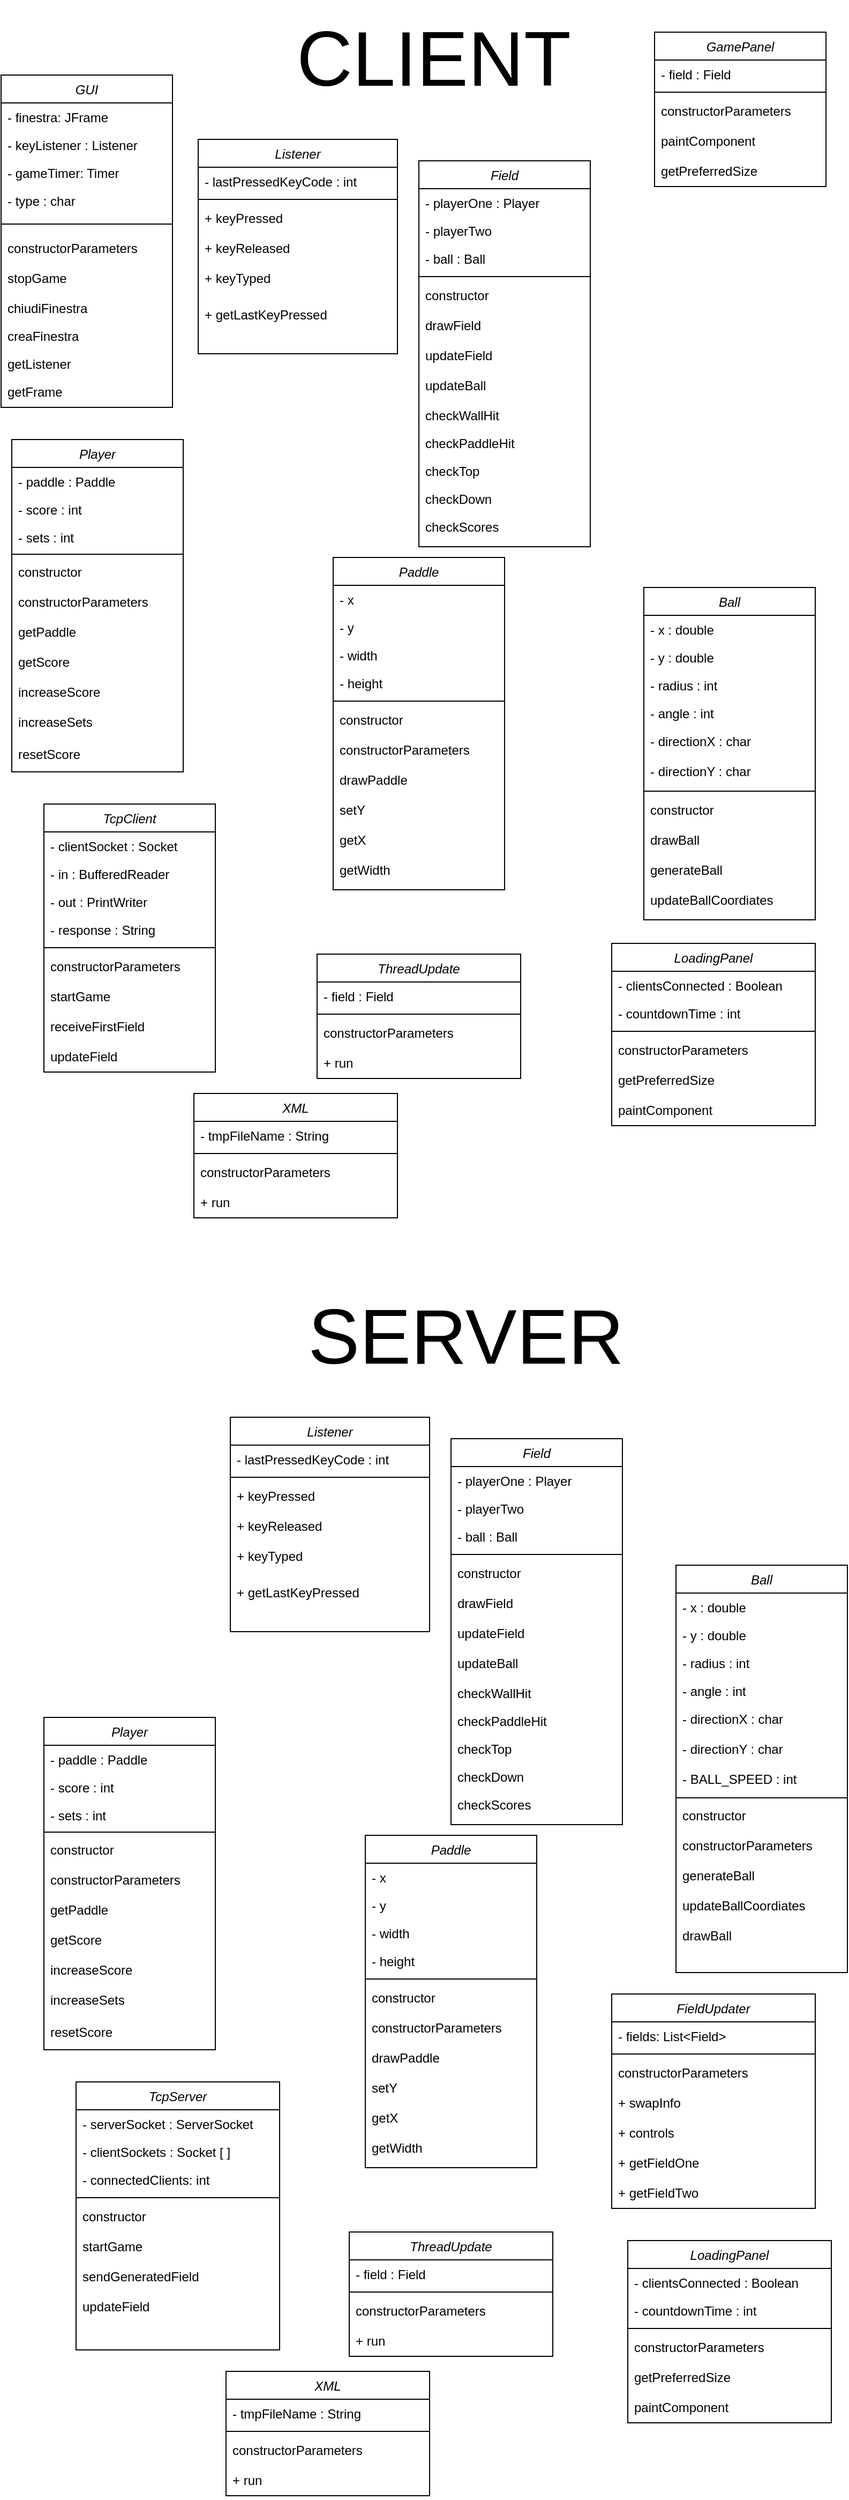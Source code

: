 <mxfile version="22.0.3" type="device">
  <diagram id="C5RBs43oDa-KdzZeNtuy" name="Page-1">
    <mxGraphModel dx="1075" dy="518" grid="1" gridSize="10" guides="1" tooltips="1" connect="1" arrows="1" fold="1" page="1" pageScale="1" pageWidth="827" pageHeight="1169" math="0" shadow="0">
      <root>
        <mxCell id="WIyWlLk6GJQsqaUBKTNV-0" />
        <mxCell id="WIyWlLk6GJQsqaUBKTNV-1" parent="WIyWlLk6GJQsqaUBKTNV-0" />
        <mxCell id="zkfFHV4jXpPFQw0GAbJ--0" value="Ball" style="swimlane;fontStyle=2;align=center;verticalAlign=top;childLayout=stackLayout;horizontal=1;startSize=26;horizontalStack=0;resizeParent=1;resizeLast=0;collapsible=1;marginBottom=0;rounded=0;shadow=0;strokeWidth=1;" parent="WIyWlLk6GJQsqaUBKTNV-1" vertex="1">
          <mxGeometry x="610" y="558" width="160" height="310" as="geometry">
            <mxRectangle x="230" y="140" width="160" height="26" as="alternateBounds" />
          </mxGeometry>
        </mxCell>
        <mxCell id="zkfFHV4jXpPFQw0GAbJ--1" value="- x : double" style="text;align=left;verticalAlign=top;spacingLeft=4;spacingRight=4;overflow=hidden;rotatable=0;points=[[0,0.5],[1,0.5]];portConstraint=eastwest;" parent="zkfFHV4jXpPFQw0GAbJ--0" vertex="1">
          <mxGeometry y="26" width="160" height="26" as="geometry" />
        </mxCell>
        <mxCell id="zkfFHV4jXpPFQw0GAbJ--2" value="- y : double" style="text;align=left;verticalAlign=top;spacingLeft=4;spacingRight=4;overflow=hidden;rotatable=0;points=[[0,0.5],[1,0.5]];portConstraint=eastwest;rounded=0;shadow=0;html=0;" parent="zkfFHV4jXpPFQw0GAbJ--0" vertex="1">
          <mxGeometry y="52" width="160" height="26" as="geometry" />
        </mxCell>
        <mxCell id="zkfFHV4jXpPFQw0GAbJ--3" value="- radius : int" style="text;align=left;verticalAlign=top;spacingLeft=4;spacingRight=4;overflow=hidden;rotatable=0;points=[[0,0.5],[1,0.5]];portConstraint=eastwest;rounded=0;shadow=0;html=0;" parent="zkfFHV4jXpPFQw0GAbJ--0" vertex="1">
          <mxGeometry y="78" width="160" height="26" as="geometry" />
        </mxCell>
        <mxCell id="zkfFHV4jXpPFQw0GAbJ--5" value="- angle : int" style="text;align=left;verticalAlign=top;spacingLeft=4;spacingRight=4;overflow=hidden;rotatable=0;points=[[0,0.5],[1,0.5]];portConstraint=eastwest;" parent="zkfFHV4jXpPFQw0GAbJ--0" vertex="1">
          <mxGeometry y="104" width="160" height="26" as="geometry" />
        </mxCell>
        <mxCell id="ji8EGOoC9EdibpMoInvr-1" value="- directionX : char" style="text;align=left;verticalAlign=top;spacingLeft=4;spacingRight=4;overflow=hidden;rotatable=0;points=[[0,0.5],[1,0.5]];portConstraint=eastwest;" parent="zkfFHV4jXpPFQw0GAbJ--0" vertex="1">
          <mxGeometry y="130" width="160" height="28" as="geometry" />
        </mxCell>
        <mxCell id="ji8EGOoC9EdibpMoInvr-2" value="- directionY : char" style="text;align=left;verticalAlign=top;spacingLeft=4;spacingRight=4;overflow=hidden;rotatable=0;points=[[0,0.5],[1,0.5]];portConstraint=eastwest;" parent="zkfFHV4jXpPFQw0GAbJ--0" vertex="1">
          <mxGeometry y="158" width="160" height="28" as="geometry" />
        </mxCell>
        <mxCell id="ji8EGOoC9EdibpMoInvr-15" value="" style="line;html=1;strokeWidth=1;align=left;verticalAlign=middle;spacingTop=-1;spacingLeft=3;spacingRight=3;rotatable=0;labelPosition=right;points=[];portConstraint=eastwest;" parent="zkfFHV4jXpPFQw0GAbJ--0" vertex="1">
          <mxGeometry y="186" width="160" height="8" as="geometry" />
        </mxCell>
        <mxCell id="ji8EGOoC9EdibpMoInvr-3" value="constructor" style="text;align=left;verticalAlign=top;spacingLeft=4;spacingRight=4;overflow=hidden;rotatable=0;points=[[0,0.5],[1,0.5]];portConstraint=eastwest;" parent="zkfFHV4jXpPFQw0GAbJ--0" vertex="1">
          <mxGeometry y="194" width="160" height="28" as="geometry" />
        </mxCell>
        <mxCell id="ji8EGOoC9EdibpMoInvr-4" value="drawBall" style="text;align=left;verticalAlign=top;spacingLeft=4;spacingRight=4;overflow=hidden;rotatable=0;points=[[0,0.5],[1,0.5]];portConstraint=eastwest;" parent="zkfFHV4jXpPFQw0GAbJ--0" vertex="1">
          <mxGeometry y="222" width="160" height="28" as="geometry" />
        </mxCell>
        <mxCell id="0cvISrzOzcKb3uD03qhu-0" value="generateBall" style="text;align=left;verticalAlign=top;spacingLeft=4;spacingRight=4;overflow=hidden;rotatable=0;points=[[0,0.5],[1,0.5]];portConstraint=eastwest;" parent="zkfFHV4jXpPFQw0GAbJ--0" vertex="1">
          <mxGeometry y="250" width="160" height="28" as="geometry" />
        </mxCell>
        <mxCell id="0cvISrzOzcKb3uD03qhu-1" value="updateBallCoordiates" style="text;align=left;verticalAlign=top;spacingLeft=4;spacingRight=4;overflow=hidden;rotatable=0;points=[[0,0.5],[1,0.5]];portConstraint=eastwest;" parent="zkfFHV4jXpPFQw0GAbJ--0" vertex="1">
          <mxGeometry y="278" width="160" height="28" as="geometry" />
        </mxCell>
        <mxCell id="ji8EGOoC9EdibpMoInvr-5" value="Field" style="swimlane;fontStyle=2;align=center;verticalAlign=top;childLayout=stackLayout;horizontal=1;startSize=26;horizontalStack=0;resizeParent=1;resizeLast=0;collapsible=1;marginBottom=0;rounded=0;shadow=0;strokeWidth=1;" parent="WIyWlLk6GJQsqaUBKTNV-1" vertex="1">
          <mxGeometry x="400" y="160" width="160" height="360" as="geometry">
            <mxRectangle x="230" y="140" width="160" height="26" as="alternateBounds" />
          </mxGeometry>
        </mxCell>
        <mxCell id="ji8EGOoC9EdibpMoInvr-6" value="- playerOne : Player" style="text;align=left;verticalAlign=top;spacingLeft=4;spacingRight=4;overflow=hidden;rotatable=0;points=[[0,0.5],[1,0.5]];portConstraint=eastwest;" parent="ji8EGOoC9EdibpMoInvr-5" vertex="1">
          <mxGeometry y="26" width="160" height="26" as="geometry" />
        </mxCell>
        <mxCell id="ji8EGOoC9EdibpMoInvr-7" value="- playerTwo" style="text;align=left;verticalAlign=top;spacingLeft=4;spacingRight=4;overflow=hidden;rotatable=0;points=[[0,0.5],[1,0.5]];portConstraint=eastwest;rounded=0;shadow=0;html=0;" parent="ji8EGOoC9EdibpMoInvr-5" vertex="1">
          <mxGeometry y="52" width="160" height="26" as="geometry" />
        </mxCell>
        <mxCell id="ji8EGOoC9EdibpMoInvr-8" value="- ball : Ball" style="text;align=left;verticalAlign=top;spacingLeft=4;spacingRight=4;overflow=hidden;rotatable=0;points=[[0,0.5],[1,0.5]];portConstraint=eastwest;rounded=0;shadow=0;html=0;" parent="ji8EGOoC9EdibpMoInvr-5" vertex="1">
          <mxGeometry y="78" width="160" height="26" as="geometry" />
        </mxCell>
        <mxCell id="ji8EGOoC9EdibpMoInvr-9" value="" style="line;html=1;strokeWidth=1;align=left;verticalAlign=middle;spacingTop=-1;spacingLeft=3;spacingRight=3;rotatable=0;labelPosition=right;points=[];portConstraint=eastwest;" parent="ji8EGOoC9EdibpMoInvr-5" vertex="1">
          <mxGeometry y="104" width="160" height="8" as="geometry" />
        </mxCell>
        <mxCell id="ji8EGOoC9EdibpMoInvr-10" value="constructor" style="text;align=left;verticalAlign=top;spacingLeft=4;spacingRight=4;overflow=hidden;rotatable=0;points=[[0,0.5],[1,0.5]];portConstraint=eastwest;" parent="ji8EGOoC9EdibpMoInvr-5" vertex="1">
          <mxGeometry y="112" width="160" height="28" as="geometry" />
        </mxCell>
        <mxCell id="ji8EGOoC9EdibpMoInvr-11" value="drawField" style="text;align=left;verticalAlign=top;spacingLeft=4;spacingRight=4;overflow=hidden;rotatable=0;points=[[0,0.5],[1,0.5]];portConstraint=eastwest;" parent="ji8EGOoC9EdibpMoInvr-5" vertex="1">
          <mxGeometry y="140" width="160" height="28" as="geometry" />
        </mxCell>
        <mxCell id="ji8EGOoC9EdibpMoInvr-12" value="updateField" style="text;align=left;verticalAlign=top;spacingLeft=4;spacingRight=4;overflow=hidden;rotatable=0;points=[[0,0.5],[1,0.5]];portConstraint=eastwest;" parent="ji8EGOoC9EdibpMoInvr-5" vertex="1">
          <mxGeometry y="168" width="160" height="28" as="geometry" />
        </mxCell>
        <mxCell id="ji8EGOoC9EdibpMoInvr-13" value="updateBall" style="text;align=left;verticalAlign=top;spacingLeft=4;spacingRight=4;overflow=hidden;rotatable=0;points=[[0,0.5],[1,0.5]];portConstraint=eastwest;" parent="ji8EGOoC9EdibpMoInvr-5" vertex="1">
          <mxGeometry y="196" width="160" height="28" as="geometry" />
        </mxCell>
        <mxCell id="ji8EGOoC9EdibpMoInvr-14" value="checkWallHit" style="text;align=left;verticalAlign=top;spacingLeft=4;spacingRight=4;overflow=hidden;rotatable=0;points=[[0,0.5],[1,0.5]];portConstraint=eastwest;" parent="ji8EGOoC9EdibpMoInvr-5" vertex="1">
          <mxGeometry y="224" width="160" height="26" as="geometry" />
        </mxCell>
        <mxCell id="n-LFxdYQ2BIZRGmbfsYB-1" value="checkPaddleHit" style="text;align=left;verticalAlign=top;spacingLeft=4;spacingRight=4;overflow=hidden;rotatable=0;points=[[0,0.5],[1,0.5]];portConstraint=eastwest;" vertex="1" parent="ji8EGOoC9EdibpMoInvr-5">
          <mxGeometry y="250" width="160" height="26" as="geometry" />
        </mxCell>
        <mxCell id="n-LFxdYQ2BIZRGmbfsYB-3" value="checkTop" style="text;align=left;verticalAlign=top;spacingLeft=4;spacingRight=4;overflow=hidden;rotatable=0;points=[[0,0.5],[1,0.5]];portConstraint=eastwest;" vertex="1" parent="ji8EGOoC9EdibpMoInvr-5">
          <mxGeometry y="276" width="160" height="26" as="geometry" />
        </mxCell>
        <mxCell id="n-LFxdYQ2BIZRGmbfsYB-2" value="checkDown" style="text;align=left;verticalAlign=top;spacingLeft=4;spacingRight=4;overflow=hidden;rotatable=0;points=[[0,0.5],[1,0.5]];portConstraint=eastwest;" vertex="1" parent="ji8EGOoC9EdibpMoInvr-5">
          <mxGeometry y="302" width="160" height="26" as="geometry" />
        </mxCell>
        <mxCell id="n-LFxdYQ2BIZRGmbfsYB-4" value="checkScores" style="text;align=left;verticalAlign=top;spacingLeft=4;spacingRight=4;overflow=hidden;rotatable=0;points=[[0,0.5],[1,0.5]];portConstraint=eastwest;" vertex="1" parent="ji8EGOoC9EdibpMoInvr-5">
          <mxGeometry y="328" width="160" height="26" as="geometry" />
        </mxCell>
        <mxCell id="0cvISrzOzcKb3uD03qhu-14" value="Paddle" style="swimlane;fontStyle=2;align=center;verticalAlign=top;childLayout=stackLayout;horizontal=1;startSize=26;horizontalStack=0;resizeParent=1;resizeLast=0;collapsible=1;marginBottom=0;rounded=0;shadow=0;strokeWidth=1;" parent="WIyWlLk6GJQsqaUBKTNV-1" vertex="1">
          <mxGeometry x="320" y="530" width="160" height="310" as="geometry">
            <mxRectangle x="230" y="140" width="160" height="26" as="alternateBounds" />
          </mxGeometry>
        </mxCell>
        <mxCell id="0cvISrzOzcKb3uD03qhu-15" value="- x" style="text;align=left;verticalAlign=top;spacingLeft=4;spacingRight=4;overflow=hidden;rotatable=0;points=[[0,0.5],[1,0.5]];portConstraint=eastwest;" parent="0cvISrzOzcKb3uD03qhu-14" vertex="1">
          <mxGeometry y="26" width="160" height="26" as="geometry" />
        </mxCell>
        <mxCell id="0cvISrzOzcKb3uD03qhu-16" value="- y" style="text;align=left;verticalAlign=top;spacingLeft=4;spacingRight=4;overflow=hidden;rotatable=0;points=[[0,0.5],[1,0.5]];portConstraint=eastwest;rounded=0;shadow=0;html=0;" parent="0cvISrzOzcKb3uD03qhu-14" vertex="1">
          <mxGeometry y="52" width="160" height="26" as="geometry" />
        </mxCell>
        <mxCell id="0cvISrzOzcKb3uD03qhu-17" value="- width" style="text;align=left;verticalAlign=top;spacingLeft=4;spacingRight=4;overflow=hidden;rotatable=0;points=[[0,0.5],[1,0.5]];portConstraint=eastwest;rounded=0;shadow=0;html=0;" parent="0cvISrzOzcKb3uD03qhu-14" vertex="1">
          <mxGeometry y="78" width="160" height="26" as="geometry" />
        </mxCell>
        <mxCell id="0cvISrzOzcKb3uD03qhu-18" value="- height" style="text;align=left;verticalAlign=top;spacingLeft=4;spacingRight=4;overflow=hidden;rotatable=0;points=[[0,0.5],[1,0.5]];portConstraint=eastwest;" parent="0cvISrzOzcKb3uD03qhu-14" vertex="1">
          <mxGeometry y="104" width="160" height="26" as="geometry" />
        </mxCell>
        <mxCell id="0cvISrzOzcKb3uD03qhu-21" value="" style="line;html=1;strokeWidth=1;align=left;verticalAlign=middle;spacingTop=-1;spacingLeft=3;spacingRight=3;rotatable=0;labelPosition=right;points=[];portConstraint=eastwest;" parent="0cvISrzOzcKb3uD03qhu-14" vertex="1">
          <mxGeometry y="130" width="160" height="8" as="geometry" />
        </mxCell>
        <mxCell id="0cvISrzOzcKb3uD03qhu-22" value="constructor" style="text;align=left;verticalAlign=top;spacingLeft=4;spacingRight=4;overflow=hidden;rotatable=0;points=[[0,0.5],[1,0.5]];portConstraint=eastwest;" parent="0cvISrzOzcKb3uD03qhu-14" vertex="1">
          <mxGeometry y="138" width="160" height="28" as="geometry" />
        </mxCell>
        <mxCell id="0cvISrzOzcKb3uD03qhu-23" value="constructorParameters" style="text;align=left;verticalAlign=top;spacingLeft=4;spacingRight=4;overflow=hidden;rotatable=0;points=[[0,0.5],[1,0.5]];portConstraint=eastwest;" parent="0cvISrzOzcKb3uD03qhu-14" vertex="1">
          <mxGeometry y="166" width="160" height="28" as="geometry" />
        </mxCell>
        <mxCell id="0cvISrzOzcKb3uD03qhu-24" value="drawPaddle" style="text;align=left;verticalAlign=top;spacingLeft=4;spacingRight=4;overflow=hidden;rotatable=0;points=[[0,0.5],[1,0.5]];portConstraint=eastwest;" parent="0cvISrzOzcKb3uD03qhu-14" vertex="1">
          <mxGeometry y="194" width="160" height="28" as="geometry" />
        </mxCell>
        <mxCell id="0cvISrzOzcKb3uD03qhu-25" value="setY" style="text;align=left;verticalAlign=top;spacingLeft=4;spacingRight=4;overflow=hidden;rotatable=0;points=[[0,0.5],[1,0.5]];portConstraint=eastwest;" parent="0cvISrzOzcKb3uD03qhu-14" vertex="1">
          <mxGeometry y="222" width="160" height="28" as="geometry" />
        </mxCell>
        <mxCell id="0cvISrzOzcKb3uD03qhu-26" value="getX" style="text;align=left;verticalAlign=top;spacingLeft=4;spacingRight=4;overflow=hidden;rotatable=0;points=[[0,0.5],[1,0.5]];portConstraint=eastwest;" parent="0cvISrzOzcKb3uD03qhu-14" vertex="1">
          <mxGeometry y="250" width="160" height="28" as="geometry" />
        </mxCell>
        <mxCell id="0cvISrzOzcKb3uD03qhu-27" value="getWidth" style="text;align=left;verticalAlign=top;spacingLeft=4;spacingRight=4;overflow=hidden;rotatable=0;points=[[0,0.5],[1,0.5]];portConstraint=eastwest;" parent="0cvISrzOzcKb3uD03qhu-14" vertex="1">
          <mxGeometry y="278" width="160" height="28" as="geometry" />
        </mxCell>
        <mxCell id="0cvISrzOzcKb3uD03qhu-28" value="Player" style="swimlane;fontStyle=2;align=center;verticalAlign=top;childLayout=stackLayout;horizontal=1;startSize=26;horizontalStack=0;resizeParent=1;resizeLast=0;collapsible=1;marginBottom=0;rounded=0;shadow=0;strokeWidth=1;" parent="WIyWlLk6GJQsqaUBKTNV-1" vertex="1">
          <mxGeometry x="20" y="420" width="160" height="310" as="geometry">
            <mxRectangle x="230" y="140" width="160" height="26" as="alternateBounds" />
          </mxGeometry>
        </mxCell>
        <mxCell id="0cvISrzOzcKb3uD03qhu-29" value="- paddle : Paddle" style="text;align=left;verticalAlign=top;spacingLeft=4;spacingRight=4;overflow=hidden;rotatable=0;points=[[0,0.5],[1,0.5]];portConstraint=eastwest;" parent="0cvISrzOzcKb3uD03qhu-28" vertex="1">
          <mxGeometry y="26" width="160" height="26" as="geometry" />
        </mxCell>
        <mxCell id="0cvISrzOzcKb3uD03qhu-30" value="- score : int" style="text;align=left;verticalAlign=top;spacingLeft=4;spacingRight=4;overflow=hidden;rotatable=0;points=[[0,0.5],[1,0.5]];portConstraint=eastwest;rounded=0;shadow=0;html=0;" parent="0cvISrzOzcKb3uD03qhu-28" vertex="1">
          <mxGeometry y="52" width="160" height="26" as="geometry" />
        </mxCell>
        <mxCell id="n-LFxdYQ2BIZRGmbfsYB-51" value="- sets : int" style="text;align=left;verticalAlign=top;spacingLeft=4;spacingRight=4;overflow=hidden;rotatable=0;points=[[0,0.5],[1,0.5]];portConstraint=eastwest;rounded=0;shadow=0;html=0;" vertex="1" parent="0cvISrzOzcKb3uD03qhu-28">
          <mxGeometry y="78" width="160" height="26" as="geometry" />
        </mxCell>
        <mxCell id="0cvISrzOzcKb3uD03qhu-32" value="" style="line;html=1;strokeWidth=1;align=left;verticalAlign=middle;spacingTop=-1;spacingLeft=3;spacingRight=3;rotatable=0;labelPosition=right;points=[];portConstraint=eastwest;" parent="0cvISrzOzcKb3uD03qhu-28" vertex="1">
          <mxGeometry y="104" width="160" height="6" as="geometry" />
        </mxCell>
        <mxCell id="0cvISrzOzcKb3uD03qhu-33" value="constructor" style="text;align=left;verticalAlign=top;spacingLeft=4;spacingRight=4;overflow=hidden;rotatable=0;points=[[0,0.5],[1,0.5]];portConstraint=eastwest;" parent="0cvISrzOzcKb3uD03qhu-28" vertex="1">
          <mxGeometry y="110" width="160" height="28" as="geometry" />
        </mxCell>
        <mxCell id="0cvISrzOzcKb3uD03qhu-34" value="constructorParameters" style="text;align=left;verticalAlign=top;spacingLeft=4;spacingRight=4;overflow=hidden;rotatable=0;points=[[0,0.5],[1,0.5]];portConstraint=eastwest;" parent="0cvISrzOzcKb3uD03qhu-28" vertex="1">
          <mxGeometry y="138" width="160" height="28" as="geometry" />
        </mxCell>
        <mxCell id="0cvISrzOzcKb3uD03qhu-35" value="getPaddle" style="text;align=left;verticalAlign=top;spacingLeft=4;spacingRight=4;overflow=hidden;rotatable=0;points=[[0,0.5],[1,0.5]];portConstraint=eastwest;" parent="0cvISrzOzcKb3uD03qhu-28" vertex="1">
          <mxGeometry y="166" width="160" height="28" as="geometry" />
        </mxCell>
        <mxCell id="0cvISrzOzcKb3uD03qhu-36" value="getScore" style="text;align=left;verticalAlign=top;spacingLeft=4;spacingRight=4;overflow=hidden;rotatable=0;points=[[0,0.5],[1,0.5]];portConstraint=eastwest;" parent="0cvISrzOzcKb3uD03qhu-28" vertex="1">
          <mxGeometry y="194" width="160" height="28" as="geometry" />
        </mxCell>
        <mxCell id="0cvISrzOzcKb3uD03qhu-37" value="increaseScore" style="text;align=left;verticalAlign=top;spacingLeft=4;spacingRight=4;overflow=hidden;rotatable=0;points=[[0,0.5],[1,0.5]];portConstraint=eastwest;" parent="0cvISrzOzcKb3uD03qhu-28" vertex="1">
          <mxGeometry y="222" width="160" height="28" as="geometry" />
        </mxCell>
        <mxCell id="n-LFxdYQ2BIZRGmbfsYB-52" value="increaseSets" style="text;align=left;verticalAlign=top;spacingLeft=4;spacingRight=4;overflow=hidden;rotatable=0;points=[[0,0.5],[1,0.5]];portConstraint=eastwest;" vertex="1" parent="0cvISrzOzcKb3uD03qhu-28">
          <mxGeometry y="250" width="160" height="30" as="geometry" />
        </mxCell>
        <mxCell id="n-LFxdYQ2BIZRGmbfsYB-53" value="resetScore" style="text;align=left;verticalAlign=top;spacingLeft=4;spacingRight=4;overflow=hidden;rotatable=0;points=[[0,0.5],[1,0.5]];portConstraint=eastwest;" vertex="1" parent="0cvISrzOzcKb3uD03qhu-28">
          <mxGeometry y="280" width="160" height="30" as="geometry" />
        </mxCell>
        <mxCell id="n-LFxdYQ2BIZRGmbfsYB-0" value="&lt;font style=&quot;font-size: 72px;&quot;&gt;CLIENT&lt;/font&gt;" style="text;html=1;strokeColor=none;fillColor=none;align=center;verticalAlign=middle;whiteSpace=wrap;rounded=0;" vertex="1" parent="WIyWlLk6GJQsqaUBKTNV-1">
          <mxGeometry x="274" y="10" width="280" height="110" as="geometry" />
        </mxCell>
        <mxCell id="n-LFxdYQ2BIZRGmbfsYB-7" value="GamePanel" style="swimlane;fontStyle=2;align=center;verticalAlign=top;childLayout=stackLayout;horizontal=1;startSize=26;horizontalStack=0;resizeParent=1;resizeLast=0;collapsible=1;marginBottom=0;rounded=0;shadow=0;strokeWidth=1;" vertex="1" parent="WIyWlLk6GJQsqaUBKTNV-1">
          <mxGeometry x="620" y="40" width="160" height="144" as="geometry">
            <mxRectangle x="230" y="140" width="160" height="26" as="alternateBounds" />
          </mxGeometry>
        </mxCell>
        <mxCell id="n-LFxdYQ2BIZRGmbfsYB-8" value="- field : Field" style="text;align=left;verticalAlign=top;spacingLeft=4;spacingRight=4;overflow=hidden;rotatable=0;points=[[0,0.5],[1,0.5]];portConstraint=eastwest;" vertex="1" parent="n-LFxdYQ2BIZRGmbfsYB-7">
          <mxGeometry y="26" width="160" height="26" as="geometry" />
        </mxCell>
        <mxCell id="n-LFxdYQ2BIZRGmbfsYB-12" value="" style="line;html=1;strokeWidth=1;align=left;verticalAlign=middle;spacingTop=-1;spacingLeft=3;spacingRight=3;rotatable=0;labelPosition=right;points=[];portConstraint=eastwest;" vertex="1" parent="n-LFxdYQ2BIZRGmbfsYB-7">
          <mxGeometry y="52" width="160" height="8" as="geometry" />
        </mxCell>
        <mxCell id="n-LFxdYQ2BIZRGmbfsYB-14" value="constructorParameters" style="text;align=left;verticalAlign=top;spacingLeft=4;spacingRight=4;overflow=hidden;rotatable=0;points=[[0,0.5],[1,0.5]];portConstraint=eastwest;" vertex="1" parent="n-LFxdYQ2BIZRGmbfsYB-7">
          <mxGeometry y="60" width="160" height="28" as="geometry" />
        </mxCell>
        <mxCell id="n-LFxdYQ2BIZRGmbfsYB-15" value="paintComponent" style="text;align=left;verticalAlign=top;spacingLeft=4;spacingRight=4;overflow=hidden;rotatable=0;points=[[0,0.5],[1,0.5]];portConstraint=eastwest;" vertex="1" parent="n-LFxdYQ2BIZRGmbfsYB-7">
          <mxGeometry y="88" width="160" height="28" as="geometry" />
        </mxCell>
        <mxCell id="n-LFxdYQ2BIZRGmbfsYB-16" value="getPreferredSize" style="text;align=left;verticalAlign=top;spacingLeft=4;spacingRight=4;overflow=hidden;rotatable=0;points=[[0,0.5],[1,0.5]];portConstraint=eastwest;" vertex="1" parent="n-LFxdYQ2BIZRGmbfsYB-7">
          <mxGeometry y="116" width="160" height="28" as="geometry" />
        </mxCell>
        <mxCell id="n-LFxdYQ2BIZRGmbfsYB-19" value="GUI" style="swimlane;fontStyle=2;align=center;verticalAlign=top;childLayout=stackLayout;horizontal=1;startSize=26;horizontalStack=0;resizeParent=1;resizeLast=0;collapsible=1;marginBottom=0;rounded=0;shadow=0;strokeWidth=1;" vertex="1" parent="WIyWlLk6GJQsqaUBKTNV-1">
          <mxGeometry x="10" y="80" width="160" height="310" as="geometry">
            <mxRectangle x="230" y="140" width="160" height="26" as="alternateBounds" />
          </mxGeometry>
        </mxCell>
        <mxCell id="n-LFxdYQ2BIZRGmbfsYB-20" value="- finestra: JFrame" style="text;align=left;verticalAlign=top;spacingLeft=4;spacingRight=4;overflow=hidden;rotatable=0;points=[[0,0.5],[1,0.5]];portConstraint=eastwest;" vertex="1" parent="n-LFxdYQ2BIZRGmbfsYB-19">
          <mxGeometry y="26" width="160" height="26" as="geometry" />
        </mxCell>
        <mxCell id="n-LFxdYQ2BIZRGmbfsYB-25" value="- keyListener : Listener" style="text;align=left;verticalAlign=top;spacingLeft=4;spacingRight=4;overflow=hidden;rotatable=0;points=[[0,0.5],[1,0.5]];portConstraint=eastwest;" vertex="1" parent="n-LFxdYQ2BIZRGmbfsYB-19">
          <mxGeometry y="52" width="160" height="26" as="geometry" />
        </mxCell>
        <mxCell id="n-LFxdYQ2BIZRGmbfsYB-26" value="- gameTimer: Timer" style="text;align=left;verticalAlign=top;spacingLeft=4;spacingRight=4;overflow=hidden;rotatable=0;points=[[0,0.5],[1,0.5]];portConstraint=eastwest;" vertex="1" parent="n-LFxdYQ2BIZRGmbfsYB-19">
          <mxGeometry y="78" width="160" height="26" as="geometry" />
        </mxCell>
        <mxCell id="n-LFxdYQ2BIZRGmbfsYB-28" value="- type : char" style="text;align=left;verticalAlign=top;spacingLeft=4;spacingRight=4;overflow=hidden;rotatable=0;points=[[0,0.5],[1,0.5]];portConstraint=eastwest;" vertex="1" parent="n-LFxdYQ2BIZRGmbfsYB-19">
          <mxGeometry y="104" width="160" height="26" as="geometry" />
        </mxCell>
        <mxCell id="n-LFxdYQ2BIZRGmbfsYB-21" value="" style="line;html=1;strokeWidth=1;align=left;verticalAlign=middle;spacingTop=-1;spacingLeft=3;spacingRight=3;rotatable=0;labelPosition=right;points=[];portConstraint=eastwest;" vertex="1" parent="n-LFxdYQ2BIZRGmbfsYB-19">
          <mxGeometry y="130" width="160" height="18" as="geometry" />
        </mxCell>
        <mxCell id="n-LFxdYQ2BIZRGmbfsYB-22" value="constructorParameters" style="text;align=left;verticalAlign=top;spacingLeft=4;spacingRight=4;overflow=hidden;rotatable=0;points=[[0,0.5],[1,0.5]];portConstraint=eastwest;" vertex="1" parent="n-LFxdYQ2BIZRGmbfsYB-19">
          <mxGeometry y="148" width="160" height="28" as="geometry" />
        </mxCell>
        <mxCell id="n-LFxdYQ2BIZRGmbfsYB-23" value="stopGame" style="text;align=left;verticalAlign=top;spacingLeft=4;spacingRight=4;overflow=hidden;rotatable=0;points=[[0,0.5],[1,0.5]];portConstraint=eastwest;" vertex="1" parent="n-LFxdYQ2BIZRGmbfsYB-19">
          <mxGeometry y="176" width="160" height="28" as="geometry" />
        </mxCell>
        <mxCell id="n-LFxdYQ2BIZRGmbfsYB-24" value="chiudiFinestra" style="text;align=left;verticalAlign=top;spacingLeft=4;spacingRight=4;overflow=hidden;rotatable=0;points=[[0,0.5],[1,0.5]];portConstraint=eastwest;" vertex="1" parent="n-LFxdYQ2BIZRGmbfsYB-19">
          <mxGeometry y="204" width="160" height="26" as="geometry" />
        </mxCell>
        <mxCell id="n-LFxdYQ2BIZRGmbfsYB-31" value="creaFinestra" style="text;align=left;verticalAlign=top;spacingLeft=4;spacingRight=4;overflow=hidden;rotatable=0;points=[[0,0.5],[1,0.5]];portConstraint=eastwest;" vertex="1" parent="n-LFxdYQ2BIZRGmbfsYB-19">
          <mxGeometry y="230" width="160" height="26" as="geometry" />
        </mxCell>
        <mxCell id="n-LFxdYQ2BIZRGmbfsYB-30" value="getListener" style="text;align=left;verticalAlign=top;spacingLeft=4;spacingRight=4;overflow=hidden;rotatable=0;points=[[0,0.5],[1,0.5]];portConstraint=eastwest;" vertex="1" parent="n-LFxdYQ2BIZRGmbfsYB-19">
          <mxGeometry y="256" width="160" height="26" as="geometry" />
        </mxCell>
        <mxCell id="n-LFxdYQ2BIZRGmbfsYB-29" value="getFrame" style="text;align=left;verticalAlign=top;spacingLeft=4;spacingRight=4;overflow=hidden;rotatable=0;points=[[0,0.5],[1,0.5]];portConstraint=eastwest;" vertex="1" parent="n-LFxdYQ2BIZRGmbfsYB-19">
          <mxGeometry y="282" width="160" height="26" as="geometry" />
        </mxCell>
        <mxCell id="n-LFxdYQ2BIZRGmbfsYB-33" value="Listener" style="swimlane;fontStyle=2;align=center;verticalAlign=top;childLayout=stackLayout;horizontal=1;startSize=26;horizontalStack=0;resizeParent=1;resizeLast=0;collapsible=1;marginBottom=0;rounded=0;shadow=0;strokeWidth=1;" vertex="1" parent="WIyWlLk6GJQsqaUBKTNV-1">
          <mxGeometry x="194" y="140" width="186" height="200" as="geometry">
            <mxRectangle x="230" y="140" width="160" height="26" as="alternateBounds" />
          </mxGeometry>
        </mxCell>
        <mxCell id="n-LFxdYQ2BIZRGmbfsYB-34" value="- lastPressedKeyCode : int" style="text;align=left;verticalAlign=top;spacingLeft=4;spacingRight=4;overflow=hidden;rotatable=0;points=[[0,0.5],[1,0.5]];portConstraint=eastwest;" vertex="1" parent="n-LFxdYQ2BIZRGmbfsYB-33">
          <mxGeometry y="26" width="186" height="26" as="geometry" />
        </mxCell>
        <mxCell id="n-LFxdYQ2BIZRGmbfsYB-35" value="" style="line;html=1;strokeWidth=1;align=left;verticalAlign=middle;spacingTop=-1;spacingLeft=3;spacingRight=3;rotatable=0;labelPosition=right;points=[];portConstraint=eastwest;" vertex="1" parent="n-LFxdYQ2BIZRGmbfsYB-33">
          <mxGeometry y="52" width="186" height="8" as="geometry" />
        </mxCell>
        <mxCell id="n-LFxdYQ2BIZRGmbfsYB-36" value="+ keyPressed" style="text;align=left;verticalAlign=top;spacingLeft=4;spacingRight=4;overflow=hidden;rotatable=0;points=[[0,0.5],[1,0.5]];portConstraint=eastwest;" vertex="1" parent="n-LFxdYQ2BIZRGmbfsYB-33">
          <mxGeometry y="60" width="186" height="28" as="geometry" />
        </mxCell>
        <mxCell id="n-LFxdYQ2BIZRGmbfsYB-37" value="+ keyReleased" style="text;align=left;verticalAlign=top;spacingLeft=4;spacingRight=4;overflow=hidden;rotatable=0;points=[[0,0.5],[1,0.5]];portConstraint=eastwest;" vertex="1" parent="n-LFxdYQ2BIZRGmbfsYB-33">
          <mxGeometry y="88" width="186" height="28" as="geometry" />
        </mxCell>
        <mxCell id="n-LFxdYQ2BIZRGmbfsYB-38" value="+ keyTyped" style="text;align=left;verticalAlign=top;spacingLeft=4;spacingRight=4;overflow=hidden;rotatable=0;points=[[0,0.5],[1,0.5]];portConstraint=eastwest;" vertex="1" parent="n-LFxdYQ2BIZRGmbfsYB-33">
          <mxGeometry y="116" width="186" height="34" as="geometry" />
        </mxCell>
        <mxCell id="n-LFxdYQ2BIZRGmbfsYB-40" value="+ getLastKeyPressed" style="text;align=left;verticalAlign=top;spacingLeft=4;spacingRight=4;overflow=hidden;rotatable=0;points=[[0,0.5],[1,0.5]];portConstraint=eastwest;" vertex="1" parent="n-LFxdYQ2BIZRGmbfsYB-33">
          <mxGeometry y="150" width="186" height="30" as="geometry" />
        </mxCell>
        <mxCell id="n-LFxdYQ2BIZRGmbfsYB-41" value="LoadingPanel" style="swimlane;fontStyle=2;align=center;verticalAlign=top;childLayout=stackLayout;horizontal=1;startSize=26;horizontalStack=0;resizeParent=1;resizeLast=0;collapsible=1;marginBottom=0;rounded=0;shadow=0;strokeWidth=1;" vertex="1" parent="WIyWlLk6GJQsqaUBKTNV-1">
          <mxGeometry x="580" y="890" width="190" height="170" as="geometry">
            <mxRectangle x="230" y="140" width="160" height="26" as="alternateBounds" />
          </mxGeometry>
        </mxCell>
        <mxCell id="n-LFxdYQ2BIZRGmbfsYB-42" value="- clientsConnected : Boolean" style="text;align=left;verticalAlign=top;spacingLeft=4;spacingRight=4;overflow=hidden;rotatable=0;points=[[0,0.5],[1,0.5]];portConstraint=eastwest;" vertex="1" parent="n-LFxdYQ2BIZRGmbfsYB-41">
          <mxGeometry y="26" width="190" height="26" as="geometry" />
        </mxCell>
        <mxCell id="n-LFxdYQ2BIZRGmbfsYB-43" value="- countdownTime : int" style="text;align=left;verticalAlign=top;spacingLeft=4;spacingRight=4;overflow=hidden;rotatable=0;points=[[0,0.5],[1,0.5]];portConstraint=eastwest;rounded=0;shadow=0;html=0;" vertex="1" parent="n-LFxdYQ2BIZRGmbfsYB-41">
          <mxGeometry y="52" width="190" height="26" as="geometry" />
        </mxCell>
        <mxCell id="n-LFxdYQ2BIZRGmbfsYB-44" value="" style="line;html=1;strokeWidth=1;align=left;verticalAlign=middle;spacingTop=-1;spacingLeft=3;spacingRight=3;rotatable=0;labelPosition=right;points=[];portConstraint=eastwest;" vertex="1" parent="n-LFxdYQ2BIZRGmbfsYB-41">
          <mxGeometry y="78" width="190" height="8" as="geometry" />
        </mxCell>
        <mxCell id="n-LFxdYQ2BIZRGmbfsYB-46" value="constructorParameters" style="text;align=left;verticalAlign=top;spacingLeft=4;spacingRight=4;overflow=hidden;rotatable=0;points=[[0,0.5],[1,0.5]];portConstraint=eastwest;" vertex="1" parent="n-LFxdYQ2BIZRGmbfsYB-41">
          <mxGeometry y="86" width="190" height="28" as="geometry" />
        </mxCell>
        <mxCell id="n-LFxdYQ2BIZRGmbfsYB-47" value="getPreferredSize" style="text;align=left;verticalAlign=top;spacingLeft=4;spacingRight=4;overflow=hidden;rotatable=0;points=[[0,0.5],[1,0.5]];portConstraint=eastwest;" vertex="1" parent="n-LFxdYQ2BIZRGmbfsYB-41">
          <mxGeometry y="114" width="190" height="28" as="geometry" />
        </mxCell>
        <mxCell id="n-LFxdYQ2BIZRGmbfsYB-48" value="paintComponent" style="text;align=left;verticalAlign=top;spacingLeft=4;spacingRight=4;overflow=hidden;rotatable=0;points=[[0,0.5],[1,0.5]];portConstraint=eastwest;" vertex="1" parent="n-LFxdYQ2BIZRGmbfsYB-41">
          <mxGeometry y="142" width="190" height="28" as="geometry" />
        </mxCell>
        <mxCell id="n-LFxdYQ2BIZRGmbfsYB-54" value="TcpClient" style="swimlane;fontStyle=2;align=center;verticalAlign=top;childLayout=stackLayout;horizontal=1;startSize=26;horizontalStack=0;resizeParent=1;resizeLast=0;collapsible=1;marginBottom=0;rounded=0;shadow=0;strokeWidth=1;" vertex="1" parent="WIyWlLk6GJQsqaUBKTNV-1">
          <mxGeometry x="50" y="760" width="160" height="250" as="geometry">
            <mxRectangle x="230" y="140" width="160" height="26" as="alternateBounds" />
          </mxGeometry>
        </mxCell>
        <mxCell id="n-LFxdYQ2BIZRGmbfsYB-55" value="- clientSocket : Socket" style="text;align=left;verticalAlign=top;spacingLeft=4;spacingRight=4;overflow=hidden;rotatable=0;points=[[0,0.5],[1,0.5]];portConstraint=eastwest;" vertex="1" parent="n-LFxdYQ2BIZRGmbfsYB-54">
          <mxGeometry y="26" width="160" height="26" as="geometry" />
        </mxCell>
        <mxCell id="n-LFxdYQ2BIZRGmbfsYB-56" value="- in : BufferedReader" style="text;align=left;verticalAlign=top;spacingLeft=4;spacingRight=4;overflow=hidden;rotatable=0;points=[[0,0.5],[1,0.5]];portConstraint=eastwest;rounded=0;shadow=0;html=0;" vertex="1" parent="n-LFxdYQ2BIZRGmbfsYB-54">
          <mxGeometry y="52" width="160" height="26" as="geometry" />
        </mxCell>
        <mxCell id="n-LFxdYQ2BIZRGmbfsYB-57" value="- out : PrintWriter" style="text;align=left;verticalAlign=top;spacingLeft=4;spacingRight=4;overflow=hidden;rotatable=0;points=[[0,0.5],[1,0.5]];portConstraint=eastwest;rounded=0;shadow=0;html=0;" vertex="1" parent="n-LFxdYQ2BIZRGmbfsYB-54">
          <mxGeometry y="78" width="160" height="26" as="geometry" />
        </mxCell>
        <mxCell id="n-LFxdYQ2BIZRGmbfsYB-58" value="- response : String" style="text;align=left;verticalAlign=top;spacingLeft=4;spacingRight=4;overflow=hidden;rotatable=0;points=[[0,0.5],[1,0.5]];portConstraint=eastwest;" vertex="1" parent="n-LFxdYQ2BIZRGmbfsYB-54">
          <mxGeometry y="104" width="160" height="26" as="geometry" />
        </mxCell>
        <mxCell id="n-LFxdYQ2BIZRGmbfsYB-59" value="" style="line;html=1;strokeWidth=1;align=left;verticalAlign=middle;spacingTop=-1;spacingLeft=3;spacingRight=3;rotatable=0;labelPosition=right;points=[];portConstraint=eastwest;" vertex="1" parent="n-LFxdYQ2BIZRGmbfsYB-54">
          <mxGeometry y="130" width="160" height="8" as="geometry" />
        </mxCell>
        <mxCell id="n-LFxdYQ2BIZRGmbfsYB-61" value="constructorParameters" style="text;align=left;verticalAlign=top;spacingLeft=4;spacingRight=4;overflow=hidden;rotatable=0;points=[[0,0.5],[1,0.5]];portConstraint=eastwest;" vertex="1" parent="n-LFxdYQ2BIZRGmbfsYB-54">
          <mxGeometry y="138" width="160" height="28" as="geometry" />
        </mxCell>
        <mxCell id="n-LFxdYQ2BIZRGmbfsYB-62" value="startGame" style="text;align=left;verticalAlign=top;spacingLeft=4;spacingRight=4;overflow=hidden;rotatable=0;points=[[0,0.5],[1,0.5]];portConstraint=eastwest;" vertex="1" parent="n-LFxdYQ2BIZRGmbfsYB-54">
          <mxGeometry y="166" width="160" height="28" as="geometry" />
        </mxCell>
        <mxCell id="n-LFxdYQ2BIZRGmbfsYB-63" value="receiveFirstField" style="text;align=left;verticalAlign=top;spacingLeft=4;spacingRight=4;overflow=hidden;rotatable=0;points=[[0,0.5],[1,0.5]];portConstraint=eastwest;" vertex="1" parent="n-LFxdYQ2BIZRGmbfsYB-54">
          <mxGeometry y="194" width="160" height="28" as="geometry" />
        </mxCell>
        <mxCell id="n-LFxdYQ2BIZRGmbfsYB-64" value="updateField" style="text;align=left;verticalAlign=top;spacingLeft=4;spacingRight=4;overflow=hidden;rotatable=0;points=[[0,0.5],[1,0.5]];portConstraint=eastwest;" vertex="1" parent="n-LFxdYQ2BIZRGmbfsYB-54">
          <mxGeometry y="222" width="160" height="28" as="geometry" />
        </mxCell>
        <mxCell id="n-LFxdYQ2BIZRGmbfsYB-66" value="ThreadUpdate" style="swimlane;fontStyle=2;align=center;verticalAlign=top;childLayout=stackLayout;horizontal=1;startSize=26;horizontalStack=0;resizeParent=1;resizeLast=0;collapsible=1;marginBottom=0;rounded=0;shadow=0;strokeWidth=1;" vertex="1" parent="WIyWlLk6GJQsqaUBKTNV-1">
          <mxGeometry x="305" y="900" width="190" height="116" as="geometry">
            <mxRectangle x="230" y="140" width="160" height="26" as="alternateBounds" />
          </mxGeometry>
        </mxCell>
        <mxCell id="n-LFxdYQ2BIZRGmbfsYB-67" value="- field : Field" style="text;align=left;verticalAlign=top;spacingLeft=4;spacingRight=4;overflow=hidden;rotatable=0;points=[[0,0.5],[1,0.5]];portConstraint=eastwest;" vertex="1" parent="n-LFxdYQ2BIZRGmbfsYB-66">
          <mxGeometry y="26" width="190" height="26" as="geometry" />
        </mxCell>
        <mxCell id="n-LFxdYQ2BIZRGmbfsYB-69" value="" style="line;html=1;strokeWidth=1;align=left;verticalAlign=middle;spacingTop=-1;spacingLeft=3;spacingRight=3;rotatable=0;labelPosition=right;points=[];portConstraint=eastwest;" vertex="1" parent="n-LFxdYQ2BIZRGmbfsYB-66">
          <mxGeometry y="52" width="190" height="8" as="geometry" />
        </mxCell>
        <mxCell id="n-LFxdYQ2BIZRGmbfsYB-70" value="constructorParameters" style="text;align=left;verticalAlign=top;spacingLeft=4;spacingRight=4;overflow=hidden;rotatable=0;points=[[0,0.5],[1,0.5]];portConstraint=eastwest;" vertex="1" parent="n-LFxdYQ2BIZRGmbfsYB-66">
          <mxGeometry y="60" width="190" height="28" as="geometry" />
        </mxCell>
        <mxCell id="n-LFxdYQ2BIZRGmbfsYB-72" value="+ run" style="text;align=left;verticalAlign=top;spacingLeft=4;spacingRight=4;overflow=hidden;rotatable=0;points=[[0,0.5],[1,0.5]];portConstraint=eastwest;" vertex="1" parent="n-LFxdYQ2BIZRGmbfsYB-66">
          <mxGeometry y="88" width="190" height="28" as="geometry" />
        </mxCell>
        <mxCell id="n-LFxdYQ2BIZRGmbfsYB-73" value="XML" style="swimlane;fontStyle=2;align=center;verticalAlign=top;childLayout=stackLayout;horizontal=1;startSize=26;horizontalStack=0;resizeParent=1;resizeLast=0;collapsible=1;marginBottom=0;rounded=0;shadow=0;strokeWidth=1;" vertex="1" parent="WIyWlLk6GJQsqaUBKTNV-1">
          <mxGeometry x="190" y="1030" width="190" height="116" as="geometry">
            <mxRectangle x="230" y="140" width="160" height="26" as="alternateBounds" />
          </mxGeometry>
        </mxCell>
        <mxCell id="n-LFxdYQ2BIZRGmbfsYB-74" value="- tmpFileName : String" style="text;align=left;verticalAlign=top;spacingLeft=4;spacingRight=4;overflow=hidden;rotatable=0;points=[[0,0.5],[1,0.5]];portConstraint=eastwest;" vertex="1" parent="n-LFxdYQ2BIZRGmbfsYB-73">
          <mxGeometry y="26" width="190" height="26" as="geometry" />
        </mxCell>
        <mxCell id="n-LFxdYQ2BIZRGmbfsYB-75" value="" style="line;html=1;strokeWidth=1;align=left;verticalAlign=middle;spacingTop=-1;spacingLeft=3;spacingRight=3;rotatable=0;labelPosition=right;points=[];portConstraint=eastwest;" vertex="1" parent="n-LFxdYQ2BIZRGmbfsYB-73">
          <mxGeometry y="52" width="190" height="8" as="geometry" />
        </mxCell>
        <mxCell id="n-LFxdYQ2BIZRGmbfsYB-76" value="constructorParameters" style="text;align=left;verticalAlign=top;spacingLeft=4;spacingRight=4;overflow=hidden;rotatable=0;points=[[0,0.5],[1,0.5]];portConstraint=eastwest;" vertex="1" parent="n-LFxdYQ2BIZRGmbfsYB-73">
          <mxGeometry y="60" width="190" height="28" as="geometry" />
        </mxCell>
        <mxCell id="n-LFxdYQ2BIZRGmbfsYB-77" value="+ run" style="text;align=left;verticalAlign=top;spacingLeft=4;spacingRight=4;overflow=hidden;rotatable=0;points=[[0,0.5],[1,0.5]];portConstraint=eastwest;" vertex="1" parent="n-LFxdYQ2BIZRGmbfsYB-73">
          <mxGeometry y="88" width="190" height="28" as="geometry" />
        </mxCell>
        <mxCell id="n-LFxdYQ2BIZRGmbfsYB-181" value="Ball" style="swimlane;fontStyle=2;align=center;verticalAlign=top;childLayout=stackLayout;horizontal=1;startSize=26;horizontalStack=0;resizeParent=1;resizeLast=0;collapsible=1;marginBottom=0;rounded=0;shadow=0;strokeWidth=1;" vertex="1" parent="WIyWlLk6GJQsqaUBKTNV-1">
          <mxGeometry x="640" y="1470" width="160" height="380" as="geometry">
            <mxRectangle x="230" y="140" width="160" height="26" as="alternateBounds" />
          </mxGeometry>
        </mxCell>
        <mxCell id="n-LFxdYQ2BIZRGmbfsYB-182" value="- x : double" style="text;align=left;verticalAlign=top;spacingLeft=4;spacingRight=4;overflow=hidden;rotatable=0;points=[[0,0.5],[1,0.5]];portConstraint=eastwest;" vertex="1" parent="n-LFxdYQ2BIZRGmbfsYB-181">
          <mxGeometry y="26" width="160" height="26" as="geometry" />
        </mxCell>
        <mxCell id="n-LFxdYQ2BIZRGmbfsYB-183" value="- y : double" style="text;align=left;verticalAlign=top;spacingLeft=4;spacingRight=4;overflow=hidden;rotatable=0;points=[[0,0.5],[1,0.5]];portConstraint=eastwest;rounded=0;shadow=0;html=0;" vertex="1" parent="n-LFxdYQ2BIZRGmbfsYB-181">
          <mxGeometry y="52" width="160" height="26" as="geometry" />
        </mxCell>
        <mxCell id="n-LFxdYQ2BIZRGmbfsYB-184" value="- radius : int" style="text;align=left;verticalAlign=top;spacingLeft=4;spacingRight=4;overflow=hidden;rotatable=0;points=[[0,0.5],[1,0.5]];portConstraint=eastwest;rounded=0;shadow=0;html=0;" vertex="1" parent="n-LFxdYQ2BIZRGmbfsYB-181">
          <mxGeometry y="78" width="160" height="26" as="geometry" />
        </mxCell>
        <mxCell id="n-LFxdYQ2BIZRGmbfsYB-185" value="- angle : int" style="text;align=left;verticalAlign=top;spacingLeft=4;spacingRight=4;overflow=hidden;rotatable=0;points=[[0,0.5],[1,0.5]];portConstraint=eastwest;" vertex="1" parent="n-LFxdYQ2BIZRGmbfsYB-181">
          <mxGeometry y="104" width="160" height="26" as="geometry" />
        </mxCell>
        <mxCell id="n-LFxdYQ2BIZRGmbfsYB-186" value="- directionX : char" style="text;align=left;verticalAlign=top;spacingLeft=4;spacingRight=4;overflow=hidden;rotatable=0;points=[[0,0.5],[1,0.5]];portConstraint=eastwest;" vertex="1" parent="n-LFxdYQ2BIZRGmbfsYB-181">
          <mxGeometry y="130" width="160" height="28" as="geometry" />
        </mxCell>
        <mxCell id="n-LFxdYQ2BIZRGmbfsYB-187" value="- directionY : char" style="text;align=left;verticalAlign=top;spacingLeft=4;spacingRight=4;overflow=hidden;rotatable=0;points=[[0,0.5],[1,0.5]];portConstraint=eastwest;" vertex="1" parent="n-LFxdYQ2BIZRGmbfsYB-181">
          <mxGeometry y="158" width="160" height="28" as="geometry" />
        </mxCell>
        <mxCell id="n-LFxdYQ2BIZRGmbfsYB-284" value="- BALL_SPEED : int" style="text;align=left;verticalAlign=top;spacingLeft=4;spacingRight=4;overflow=hidden;rotatable=0;points=[[0,0.5],[1,0.5]];portConstraint=eastwest;" vertex="1" parent="n-LFxdYQ2BIZRGmbfsYB-181">
          <mxGeometry y="186" width="160" height="28" as="geometry" />
        </mxCell>
        <mxCell id="n-LFxdYQ2BIZRGmbfsYB-188" value="" style="line;html=1;strokeWidth=1;align=left;verticalAlign=middle;spacingTop=-1;spacingLeft=3;spacingRight=3;rotatable=0;labelPosition=right;points=[];portConstraint=eastwest;" vertex="1" parent="n-LFxdYQ2BIZRGmbfsYB-181">
          <mxGeometry y="214" width="160" height="6" as="geometry" />
        </mxCell>
        <mxCell id="n-LFxdYQ2BIZRGmbfsYB-189" value="constructor" style="text;align=left;verticalAlign=top;spacingLeft=4;spacingRight=4;overflow=hidden;rotatable=0;points=[[0,0.5],[1,0.5]];portConstraint=eastwest;" vertex="1" parent="n-LFxdYQ2BIZRGmbfsYB-181">
          <mxGeometry y="220" width="160" height="28" as="geometry" />
        </mxCell>
        <mxCell id="n-LFxdYQ2BIZRGmbfsYB-285" value="constructorParameters" style="text;align=left;verticalAlign=top;spacingLeft=4;spacingRight=4;overflow=hidden;rotatable=0;points=[[0,0.5],[1,0.5]];portConstraint=eastwest;" vertex="1" parent="n-LFxdYQ2BIZRGmbfsYB-181">
          <mxGeometry y="248" width="160" height="28" as="geometry" />
        </mxCell>
        <mxCell id="n-LFxdYQ2BIZRGmbfsYB-191" value="generateBall" style="text;align=left;verticalAlign=top;spacingLeft=4;spacingRight=4;overflow=hidden;rotatable=0;points=[[0,0.5],[1,0.5]];portConstraint=eastwest;" vertex="1" parent="n-LFxdYQ2BIZRGmbfsYB-181">
          <mxGeometry y="276" width="160" height="28" as="geometry" />
        </mxCell>
        <mxCell id="n-LFxdYQ2BIZRGmbfsYB-192" value="updateBallCoordiates" style="text;align=left;verticalAlign=top;spacingLeft=4;spacingRight=4;overflow=hidden;rotatable=0;points=[[0,0.5],[1,0.5]];portConstraint=eastwest;" vertex="1" parent="n-LFxdYQ2BIZRGmbfsYB-181">
          <mxGeometry y="304" width="160" height="28" as="geometry" />
        </mxCell>
        <mxCell id="n-LFxdYQ2BIZRGmbfsYB-190" value="drawBall" style="text;align=left;verticalAlign=top;spacingLeft=4;spacingRight=4;overflow=hidden;rotatable=0;points=[[0,0.5],[1,0.5]];portConstraint=eastwest;" vertex="1" parent="n-LFxdYQ2BIZRGmbfsYB-181">
          <mxGeometry y="332" width="160" height="28" as="geometry" />
        </mxCell>
        <mxCell id="n-LFxdYQ2BIZRGmbfsYB-193" value="Field" style="swimlane;fontStyle=2;align=center;verticalAlign=top;childLayout=stackLayout;horizontal=1;startSize=26;horizontalStack=0;resizeParent=1;resizeLast=0;collapsible=1;marginBottom=0;rounded=0;shadow=0;strokeWidth=1;" vertex="1" parent="WIyWlLk6GJQsqaUBKTNV-1">
          <mxGeometry x="430" y="1352" width="160" height="360" as="geometry">
            <mxRectangle x="230" y="140" width="160" height="26" as="alternateBounds" />
          </mxGeometry>
        </mxCell>
        <mxCell id="n-LFxdYQ2BIZRGmbfsYB-194" value="- playerOne : Player" style="text;align=left;verticalAlign=top;spacingLeft=4;spacingRight=4;overflow=hidden;rotatable=0;points=[[0,0.5],[1,0.5]];portConstraint=eastwest;" vertex="1" parent="n-LFxdYQ2BIZRGmbfsYB-193">
          <mxGeometry y="26" width="160" height="26" as="geometry" />
        </mxCell>
        <mxCell id="n-LFxdYQ2BIZRGmbfsYB-195" value="- playerTwo" style="text;align=left;verticalAlign=top;spacingLeft=4;spacingRight=4;overflow=hidden;rotatable=0;points=[[0,0.5],[1,0.5]];portConstraint=eastwest;rounded=0;shadow=0;html=0;" vertex="1" parent="n-LFxdYQ2BIZRGmbfsYB-193">
          <mxGeometry y="52" width="160" height="26" as="geometry" />
        </mxCell>
        <mxCell id="n-LFxdYQ2BIZRGmbfsYB-196" value="- ball : Ball" style="text;align=left;verticalAlign=top;spacingLeft=4;spacingRight=4;overflow=hidden;rotatable=0;points=[[0,0.5],[1,0.5]];portConstraint=eastwest;rounded=0;shadow=0;html=0;" vertex="1" parent="n-LFxdYQ2BIZRGmbfsYB-193">
          <mxGeometry y="78" width="160" height="26" as="geometry" />
        </mxCell>
        <mxCell id="n-LFxdYQ2BIZRGmbfsYB-197" value="" style="line;html=1;strokeWidth=1;align=left;verticalAlign=middle;spacingTop=-1;spacingLeft=3;spacingRight=3;rotatable=0;labelPosition=right;points=[];portConstraint=eastwest;" vertex="1" parent="n-LFxdYQ2BIZRGmbfsYB-193">
          <mxGeometry y="104" width="160" height="8" as="geometry" />
        </mxCell>
        <mxCell id="n-LFxdYQ2BIZRGmbfsYB-198" value="constructor" style="text;align=left;verticalAlign=top;spacingLeft=4;spacingRight=4;overflow=hidden;rotatable=0;points=[[0,0.5],[1,0.5]];portConstraint=eastwest;" vertex="1" parent="n-LFxdYQ2BIZRGmbfsYB-193">
          <mxGeometry y="112" width="160" height="28" as="geometry" />
        </mxCell>
        <mxCell id="n-LFxdYQ2BIZRGmbfsYB-199" value="drawField" style="text;align=left;verticalAlign=top;spacingLeft=4;spacingRight=4;overflow=hidden;rotatable=0;points=[[0,0.5],[1,0.5]];portConstraint=eastwest;" vertex="1" parent="n-LFxdYQ2BIZRGmbfsYB-193">
          <mxGeometry y="140" width="160" height="28" as="geometry" />
        </mxCell>
        <mxCell id="n-LFxdYQ2BIZRGmbfsYB-200" value="updateField" style="text;align=left;verticalAlign=top;spacingLeft=4;spacingRight=4;overflow=hidden;rotatable=0;points=[[0,0.5],[1,0.5]];portConstraint=eastwest;" vertex="1" parent="n-LFxdYQ2BIZRGmbfsYB-193">
          <mxGeometry y="168" width="160" height="28" as="geometry" />
        </mxCell>
        <mxCell id="n-LFxdYQ2BIZRGmbfsYB-201" value="updateBall" style="text;align=left;verticalAlign=top;spacingLeft=4;spacingRight=4;overflow=hidden;rotatable=0;points=[[0,0.5],[1,0.5]];portConstraint=eastwest;" vertex="1" parent="n-LFxdYQ2BIZRGmbfsYB-193">
          <mxGeometry y="196" width="160" height="28" as="geometry" />
        </mxCell>
        <mxCell id="n-LFxdYQ2BIZRGmbfsYB-202" value="checkWallHit" style="text;align=left;verticalAlign=top;spacingLeft=4;spacingRight=4;overflow=hidden;rotatable=0;points=[[0,0.5],[1,0.5]];portConstraint=eastwest;" vertex="1" parent="n-LFxdYQ2BIZRGmbfsYB-193">
          <mxGeometry y="224" width="160" height="26" as="geometry" />
        </mxCell>
        <mxCell id="n-LFxdYQ2BIZRGmbfsYB-203" value="checkPaddleHit" style="text;align=left;verticalAlign=top;spacingLeft=4;spacingRight=4;overflow=hidden;rotatable=0;points=[[0,0.5],[1,0.5]];portConstraint=eastwest;" vertex="1" parent="n-LFxdYQ2BIZRGmbfsYB-193">
          <mxGeometry y="250" width="160" height="26" as="geometry" />
        </mxCell>
        <mxCell id="n-LFxdYQ2BIZRGmbfsYB-204" value="checkTop" style="text;align=left;verticalAlign=top;spacingLeft=4;spacingRight=4;overflow=hidden;rotatable=0;points=[[0,0.5],[1,0.5]];portConstraint=eastwest;" vertex="1" parent="n-LFxdYQ2BIZRGmbfsYB-193">
          <mxGeometry y="276" width="160" height="26" as="geometry" />
        </mxCell>
        <mxCell id="n-LFxdYQ2BIZRGmbfsYB-205" value="checkDown" style="text;align=left;verticalAlign=top;spacingLeft=4;spacingRight=4;overflow=hidden;rotatable=0;points=[[0,0.5],[1,0.5]];portConstraint=eastwest;" vertex="1" parent="n-LFxdYQ2BIZRGmbfsYB-193">
          <mxGeometry y="302" width="160" height="26" as="geometry" />
        </mxCell>
        <mxCell id="n-LFxdYQ2BIZRGmbfsYB-206" value="checkScores" style="text;align=left;verticalAlign=top;spacingLeft=4;spacingRight=4;overflow=hidden;rotatable=0;points=[[0,0.5],[1,0.5]];portConstraint=eastwest;" vertex="1" parent="n-LFxdYQ2BIZRGmbfsYB-193">
          <mxGeometry y="328" width="160" height="26" as="geometry" />
        </mxCell>
        <mxCell id="n-LFxdYQ2BIZRGmbfsYB-207" value="Paddle" style="swimlane;fontStyle=2;align=center;verticalAlign=top;childLayout=stackLayout;horizontal=1;startSize=26;horizontalStack=0;resizeParent=1;resizeLast=0;collapsible=1;marginBottom=0;rounded=0;shadow=0;strokeWidth=1;" vertex="1" parent="WIyWlLk6GJQsqaUBKTNV-1">
          <mxGeometry x="350" y="1722" width="160" height="310" as="geometry">
            <mxRectangle x="230" y="140" width="160" height="26" as="alternateBounds" />
          </mxGeometry>
        </mxCell>
        <mxCell id="n-LFxdYQ2BIZRGmbfsYB-208" value="- x" style="text;align=left;verticalAlign=top;spacingLeft=4;spacingRight=4;overflow=hidden;rotatable=0;points=[[0,0.5],[1,0.5]];portConstraint=eastwest;" vertex="1" parent="n-LFxdYQ2BIZRGmbfsYB-207">
          <mxGeometry y="26" width="160" height="26" as="geometry" />
        </mxCell>
        <mxCell id="n-LFxdYQ2BIZRGmbfsYB-209" value="- y" style="text;align=left;verticalAlign=top;spacingLeft=4;spacingRight=4;overflow=hidden;rotatable=0;points=[[0,0.5],[1,0.5]];portConstraint=eastwest;rounded=0;shadow=0;html=0;" vertex="1" parent="n-LFxdYQ2BIZRGmbfsYB-207">
          <mxGeometry y="52" width="160" height="26" as="geometry" />
        </mxCell>
        <mxCell id="n-LFxdYQ2BIZRGmbfsYB-210" value="- width" style="text;align=left;verticalAlign=top;spacingLeft=4;spacingRight=4;overflow=hidden;rotatable=0;points=[[0,0.5],[1,0.5]];portConstraint=eastwest;rounded=0;shadow=0;html=0;" vertex="1" parent="n-LFxdYQ2BIZRGmbfsYB-207">
          <mxGeometry y="78" width="160" height="26" as="geometry" />
        </mxCell>
        <mxCell id="n-LFxdYQ2BIZRGmbfsYB-211" value="- height" style="text;align=left;verticalAlign=top;spacingLeft=4;spacingRight=4;overflow=hidden;rotatable=0;points=[[0,0.5],[1,0.5]];portConstraint=eastwest;" vertex="1" parent="n-LFxdYQ2BIZRGmbfsYB-207">
          <mxGeometry y="104" width="160" height="26" as="geometry" />
        </mxCell>
        <mxCell id="n-LFxdYQ2BIZRGmbfsYB-212" value="" style="line;html=1;strokeWidth=1;align=left;verticalAlign=middle;spacingTop=-1;spacingLeft=3;spacingRight=3;rotatable=0;labelPosition=right;points=[];portConstraint=eastwest;" vertex="1" parent="n-LFxdYQ2BIZRGmbfsYB-207">
          <mxGeometry y="130" width="160" height="8" as="geometry" />
        </mxCell>
        <mxCell id="n-LFxdYQ2BIZRGmbfsYB-213" value="constructor" style="text;align=left;verticalAlign=top;spacingLeft=4;spacingRight=4;overflow=hidden;rotatable=0;points=[[0,0.5],[1,0.5]];portConstraint=eastwest;" vertex="1" parent="n-LFxdYQ2BIZRGmbfsYB-207">
          <mxGeometry y="138" width="160" height="28" as="geometry" />
        </mxCell>
        <mxCell id="n-LFxdYQ2BIZRGmbfsYB-214" value="constructorParameters" style="text;align=left;verticalAlign=top;spacingLeft=4;spacingRight=4;overflow=hidden;rotatable=0;points=[[0,0.5],[1,0.5]];portConstraint=eastwest;" vertex="1" parent="n-LFxdYQ2BIZRGmbfsYB-207">
          <mxGeometry y="166" width="160" height="28" as="geometry" />
        </mxCell>
        <mxCell id="n-LFxdYQ2BIZRGmbfsYB-215" value="drawPaddle" style="text;align=left;verticalAlign=top;spacingLeft=4;spacingRight=4;overflow=hidden;rotatable=0;points=[[0,0.5],[1,0.5]];portConstraint=eastwest;" vertex="1" parent="n-LFxdYQ2BIZRGmbfsYB-207">
          <mxGeometry y="194" width="160" height="28" as="geometry" />
        </mxCell>
        <mxCell id="n-LFxdYQ2BIZRGmbfsYB-216" value="setY" style="text;align=left;verticalAlign=top;spacingLeft=4;spacingRight=4;overflow=hidden;rotatable=0;points=[[0,0.5],[1,0.5]];portConstraint=eastwest;" vertex="1" parent="n-LFxdYQ2BIZRGmbfsYB-207">
          <mxGeometry y="222" width="160" height="28" as="geometry" />
        </mxCell>
        <mxCell id="n-LFxdYQ2BIZRGmbfsYB-217" value="getX" style="text;align=left;verticalAlign=top;spacingLeft=4;spacingRight=4;overflow=hidden;rotatable=0;points=[[0,0.5],[1,0.5]];portConstraint=eastwest;" vertex="1" parent="n-LFxdYQ2BIZRGmbfsYB-207">
          <mxGeometry y="250" width="160" height="28" as="geometry" />
        </mxCell>
        <mxCell id="n-LFxdYQ2BIZRGmbfsYB-218" value="getWidth" style="text;align=left;verticalAlign=top;spacingLeft=4;spacingRight=4;overflow=hidden;rotatable=0;points=[[0,0.5],[1,0.5]];portConstraint=eastwest;" vertex="1" parent="n-LFxdYQ2BIZRGmbfsYB-207">
          <mxGeometry y="278" width="160" height="28" as="geometry" />
        </mxCell>
        <mxCell id="n-LFxdYQ2BIZRGmbfsYB-219" value="Player" style="swimlane;fontStyle=2;align=center;verticalAlign=top;childLayout=stackLayout;horizontal=1;startSize=26;horizontalStack=0;resizeParent=1;resizeLast=0;collapsible=1;marginBottom=0;rounded=0;shadow=0;strokeWidth=1;" vertex="1" parent="WIyWlLk6GJQsqaUBKTNV-1">
          <mxGeometry x="50" y="1612" width="160" height="310" as="geometry">
            <mxRectangle x="230" y="140" width="160" height="26" as="alternateBounds" />
          </mxGeometry>
        </mxCell>
        <mxCell id="n-LFxdYQ2BIZRGmbfsYB-220" value="- paddle : Paddle" style="text;align=left;verticalAlign=top;spacingLeft=4;spacingRight=4;overflow=hidden;rotatable=0;points=[[0,0.5],[1,0.5]];portConstraint=eastwest;" vertex="1" parent="n-LFxdYQ2BIZRGmbfsYB-219">
          <mxGeometry y="26" width="160" height="26" as="geometry" />
        </mxCell>
        <mxCell id="n-LFxdYQ2BIZRGmbfsYB-221" value="- score : int" style="text;align=left;verticalAlign=top;spacingLeft=4;spacingRight=4;overflow=hidden;rotatable=0;points=[[0,0.5],[1,0.5]];portConstraint=eastwest;rounded=0;shadow=0;html=0;" vertex="1" parent="n-LFxdYQ2BIZRGmbfsYB-219">
          <mxGeometry y="52" width="160" height="26" as="geometry" />
        </mxCell>
        <mxCell id="n-LFxdYQ2BIZRGmbfsYB-222" value="- sets : int" style="text;align=left;verticalAlign=top;spacingLeft=4;spacingRight=4;overflow=hidden;rotatable=0;points=[[0,0.5],[1,0.5]];portConstraint=eastwest;rounded=0;shadow=0;html=0;" vertex="1" parent="n-LFxdYQ2BIZRGmbfsYB-219">
          <mxGeometry y="78" width="160" height="26" as="geometry" />
        </mxCell>
        <mxCell id="n-LFxdYQ2BIZRGmbfsYB-223" value="" style="line;html=1;strokeWidth=1;align=left;verticalAlign=middle;spacingTop=-1;spacingLeft=3;spacingRight=3;rotatable=0;labelPosition=right;points=[];portConstraint=eastwest;" vertex="1" parent="n-LFxdYQ2BIZRGmbfsYB-219">
          <mxGeometry y="104" width="160" height="6" as="geometry" />
        </mxCell>
        <mxCell id="n-LFxdYQ2BIZRGmbfsYB-224" value="constructor" style="text;align=left;verticalAlign=top;spacingLeft=4;spacingRight=4;overflow=hidden;rotatable=0;points=[[0,0.5],[1,0.5]];portConstraint=eastwest;" vertex="1" parent="n-LFxdYQ2BIZRGmbfsYB-219">
          <mxGeometry y="110" width="160" height="28" as="geometry" />
        </mxCell>
        <mxCell id="n-LFxdYQ2BIZRGmbfsYB-225" value="constructorParameters" style="text;align=left;verticalAlign=top;spacingLeft=4;spacingRight=4;overflow=hidden;rotatable=0;points=[[0,0.5],[1,0.5]];portConstraint=eastwest;" vertex="1" parent="n-LFxdYQ2BIZRGmbfsYB-219">
          <mxGeometry y="138" width="160" height="28" as="geometry" />
        </mxCell>
        <mxCell id="n-LFxdYQ2BIZRGmbfsYB-226" value="getPaddle" style="text;align=left;verticalAlign=top;spacingLeft=4;spacingRight=4;overflow=hidden;rotatable=0;points=[[0,0.5],[1,0.5]];portConstraint=eastwest;" vertex="1" parent="n-LFxdYQ2BIZRGmbfsYB-219">
          <mxGeometry y="166" width="160" height="28" as="geometry" />
        </mxCell>
        <mxCell id="n-LFxdYQ2BIZRGmbfsYB-227" value="getScore" style="text;align=left;verticalAlign=top;spacingLeft=4;spacingRight=4;overflow=hidden;rotatable=0;points=[[0,0.5],[1,0.5]];portConstraint=eastwest;" vertex="1" parent="n-LFxdYQ2BIZRGmbfsYB-219">
          <mxGeometry y="194" width="160" height="28" as="geometry" />
        </mxCell>
        <mxCell id="n-LFxdYQ2BIZRGmbfsYB-228" value="increaseScore" style="text;align=left;verticalAlign=top;spacingLeft=4;spacingRight=4;overflow=hidden;rotatable=0;points=[[0,0.5],[1,0.5]];portConstraint=eastwest;" vertex="1" parent="n-LFxdYQ2BIZRGmbfsYB-219">
          <mxGeometry y="222" width="160" height="28" as="geometry" />
        </mxCell>
        <mxCell id="n-LFxdYQ2BIZRGmbfsYB-229" value="increaseSets" style="text;align=left;verticalAlign=top;spacingLeft=4;spacingRight=4;overflow=hidden;rotatable=0;points=[[0,0.5],[1,0.5]];portConstraint=eastwest;" vertex="1" parent="n-LFxdYQ2BIZRGmbfsYB-219">
          <mxGeometry y="250" width="160" height="30" as="geometry" />
        </mxCell>
        <mxCell id="n-LFxdYQ2BIZRGmbfsYB-230" value="resetScore" style="text;align=left;verticalAlign=top;spacingLeft=4;spacingRight=4;overflow=hidden;rotatable=0;points=[[0,0.5],[1,0.5]];portConstraint=eastwest;" vertex="1" parent="n-LFxdYQ2BIZRGmbfsYB-219">
          <mxGeometry y="280" width="160" height="30" as="geometry" />
        </mxCell>
        <mxCell id="n-LFxdYQ2BIZRGmbfsYB-231" value="&lt;font style=&quot;font-size: 72px;&quot;&gt;SERVER&lt;/font&gt;" style="text;html=1;strokeColor=none;fillColor=none;align=center;verticalAlign=middle;whiteSpace=wrap;rounded=0;" vertex="1" parent="WIyWlLk6GJQsqaUBKTNV-1">
          <mxGeometry x="304" y="1202" width="280" height="110" as="geometry" />
        </mxCell>
        <mxCell id="n-LFxdYQ2BIZRGmbfsYB-250" value="Listener" style="swimlane;fontStyle=2;align=center;verticalAlign=top;childLayout=stackLayout;horizontal=1;startSize=26;horizontalStack=0;resizeParent=1;resizeLast=0;collapsible=1;marginBottom=0;rounded=0;shadow=0;strokeWidth=1;" vertex="1" parent="WIyWlLk6GJQsqaUBKTNV-1">
          <mxGeometry x="224" y="1332" width="186" height="200" as="geometry">
            <mxRectangle x="230" y="140" width="160" height="26" as="alternateBounds" />
          </mxGeometry>
        </mxCell>
        <mxCell id="n-LFxdYQ2BIZRGmbfsYB-251" value="- lastPressedKeyCode : int" style="text;align=left;verticalAlign=top;spacingLeft=4;spacingRight=4;overflow=hidden;rotatable=0;points=[[0,0.5],[1,0.5]];portConstraint=eastwest;" vertex="1" parent="n-LFxdYQ2BIZRGmbfsYB-250">
          <mxGeometry y="26" width="186" height="26" as="geometry" />
        </mxCell>
        <mxCell id="n-LFxdYQ2BIZRGmbfsYB-252" value="" style="line;html=1;strokeWidth=1;align=left;verticalAlign=middle;spacingTop=-1;spacingLeft=3;spacingRight=3;rotatable=0;labelPosition=right;points=[];portConstraint=eastwest;" vertex="1" parent="n-LFxdYQ2BIZRGmbfsYB-250">
          <mxGeometry y="52" width="186" height="8" as="geometry" />
        </mxCell>
        <mxCell id="n-LFxdYQ2BIZRGmbfsYB-253" value="+ keyPressed" style="text;align=left;verticalAlign=top;spacingLeft=4;spacingRight=4;overflow=hidden;rotatable=0;points=[[0,0.5],[1,0.5]];portConstraint=eastwest;" vertex="1" parent="n-LFxdYQ2BIZRGmbfsYB-250">
          <mxGeometry y="60" width="186" height="28" as="geometry" />
        </mxCell>
        <mxCell id="n-LFxdYQ2BIZRGmbfsYB-254" value="+ keyReleased" style="text;align=left;verticalAlign=top;spacingLeft=4;spacingRight=4;overflow=hidden;rotatable=0;points=[[0,0.5],[1,0.5]];portConstraint=eastwest;" vertex="1" parent="n-LFxdYQ2BIZRGmbfsYB-250">
          <mxGeometry y="88" width="186" height="28" as="geometry" />
        </mxCell>
        <mxCell id="n-LFxdYQ2BIZRGmbfsYB-255" value="+ keyTyped" style="text;align=left;verticalAlign=top;spacingLeft=4;spacingRight=4;overflow=hidden;rotatable=0;points=[[0,0.5],[1,0.5]];portConstraint=eastwest;" vertex="1" parent="n-LFxdYQ2BIZRGmbfsYB-250">
          <mxGeometry y="116" width="186" height="34" as="geometry" />
        </mxCell>
        <mxCell id="n-LFxdYQ2BIZRGmbfsYB-256" value="+ getLastKeyPressed" style="text;align=left;verticalAlign=top;spacingLeft=4;spacingRight=4;overflow=hidden;rotatable=0;points=[[0,0.5],[1,0.5]];portConstraint=eastwest;" vertex="1" parent="n-LFxdYQ2BIZRGmbfsYB-250">
          <mxGeometry y="150" width="186" height="30" as="geometry" />
        </mxCell>
        <mxCell id="n-LFxdYQ2BIZRGmbfsYB-257" value="LoadingPanel" style="swimlane;fontStyle=2;align=center;verticalAlign=top;childLayout=stackLayout;horizontal=1;startSize=26;horizontalStack=0;resizeParent=1;resizeLast=0;collapsible=1;marginBottom=0;rounded=0;shadow=0;strokeWidth=1;" vertex="1" parent="WIyWlLk6GJQsqaUBKTNV-1">
          <mxGeometry x="595" y="2100" width="190" height="170" as="geometry">
            <mxRectangle x="230" y="140" width="160" height="26" as="alternateBounds" />
          </mxGeometry>
        </mxCell>
        <mxCell id="n-LFxdYQ2BIZRGmbfsYB-258" value="- clientsConnected : Boolean" style="text;align=left;verticalAlign=top;spacingLeft=4;spacingRight=4;overflow=hidden;rotatable=0;points=[[0,0.5],[1,0.5]];portConstraint=eastwest;" vertex="1" parent="n-LFxdYQ2BIZRGmbfsYB-257">
          <mxGeometry y="26" width="190" height="26" as="geometry" />
        </mxCell>
        <mxCell id="n-LFxdYQ2BIZRGmbfsYB-259" value="- countdownTime : int" style="text;align=left;verticalAlign=top;spacingLeft=4;spacingRight=4;overflow=hidden;rotatable=0;points=[[0,0.5],[1,0.5]];portConstraint=eastwest;rounded=0;shadow=0;html=0;" vertex="1" parent="n-LFxdYQ2BIZRGmbfsYB-257">
          <mxGeometry y="52" width="190" height="26" as="geometry" />
        </mxCell>
        <mxCell id="n-LFxdYQ2BIZRGmbfsYB-260" value="" style="line;html=1;strokeWidth=1;align=left;verticalAlign=middle;spacingTop=-1;spacingLeft=3;spacingRight=3;rotatable=0;labelPosition=right;points=[];portConstraint=eastwest;" vertex="1" parent="n-LFxdYQ2BIZRGmbfsYB-257">
          <mxGeometry y="78" width="190" height="8" as="geometry" />
        </mxCell>
        <mxCell id="n-LFxdYQ2BIZRGmbfsYB-261" value="constructorParameters" style="text;align=left;verticalAlign=top;spacingLeft=4;spacingRight=4;overflow=hidden;rotatable=0;points=[[0,0.5],[1,0.5]];portConstraint=eastwest;" vertex="1" parent="n-LFxdYQ2BIZRGmbfsYB-257">
          <mxGeometry y="86" width="190" height="28" as="geometry" />
        </mxCell>
        <mxCell id="n-LFxdYQ2BIZRGmbfsYB-262" value="getPreferredSize" style="text;align=left;verticalAlign=top;spacingLeft=4;spacingRight=4;overflow=hidden;rotatable=0;points=[[0,0.5],[1,0.5]];portConstraint=eastwest;" vertex="1" parent="n-LFxdYQ2BIZRGmbfsYB-257">
          <mxGeometry y="114" width="190" height="28" as="geometry" />
        </mxCell>
        <mxCell id="n-LFxdYQ2BIZRGmbfsYB-263" value="paintComponent" style="text;align=left;verticalAlign=top;spacingLeft=4;spacingRight=4;overflow=hidden;rotatable=0;points=[[0,0.5],[1,0.5]];portConstraint=eastwest;" vertex="1" parent="n-LFxdYQ2BIZRGmbfsYB-257">
          <mxGeometry y="142" width="190" height="28" as="geometry" />
        </mxCell>
        <mxCell id="n-LFxdYQ2BIZRGmbfsYB-264" value="TcpServer" style="swimlane;fontStyle=2;align=center;verticalAlign=top;childLayout=stackLayout;horizontal=1;startSize=26;horizontalStack=0;resizeParent=1;resizeLast=0;collapsible=1;marginBottom=0;rounded=0;shadow=0;strokeWidth=1;" vertex="1" parent="WIyWlLk6GJQsqaUBKTNV-1">
          <mxGeometry x="80" y="1952" width="190" height="250" as="geometry">
            <mxRectangle x="230" y="140" width="160" height="26" as="alternateBounds" />
          </mxGeometry>
        </mxCell>
        <mxCell id="n-LFxdYQ2BIZRGmbfsYB-265" value="- serverSocket : ServerSocket" style="text;align=left;verticalAlign=top;spacingLeft=4;spacingRight=4;overflow=hidden;rotatable=0;points=[[0,0.5],[1,0.5]];portConstraint=eastwest;" vertex="1" parent="n-LFxdYQ2BIZRGmbfsYB-264">
          <mxGeometry y="26" width="190" height="26" as="geometry" />
        </mxCell>
        <mxCell id="n-LFxdYQ2BIZRGmbfsYB-266" value="- clientSockets : Socket [ ]" style="text;align=left;verticalAlign=top;spacingLeft=4;spacingRight=4;overflow=hidden;rotatable=0;points=[[0,0.5],[1,0.5]];portConstraint=eastwest;rounded=0;shadow=0;html=0;" vertex="1" parent="n-LFxdYQ2BIZRGmbfsYB-264">
          <mxGeometry y="52" width="190" height="26" as="geometry" />
        </mxCell>
        <mxCell id="n-LFxdYQ2BIZRGmbfsYB-267" value="- connectedClients: int" style="text;align=left;verticalAlign=top;spacingLeft=4;spacingRight=4;overflow=hidden;rotatable=0;points=[[0,0.5],[1,0.5]];portConstraint=eastwest;rounded=0;shadow=0;html=0;" vertex="1" parent="n-LFxdYQ2BIZRGmbfsYB-264">
          <mxGeometry y="78" width="190" height="26" as="geometry" />
        </mxCell>
        <mxCell id="n-LFxdYQ2BIZRGmbfsYB-269" value="" style="line;html=1;strokeWidth=1;align=left;verticalAlign=middle;spacingTop=-1;spacingLeft=3;spacingRight=3;rotatable=0;labelPosition=right;points=[];portConstraint=eastwest;" vertex="1" parent="n-LFxdYQ2BIZRGmbfsYB-264">
          <mxGeometry y="104" width="190" height="8" as="geometry" />
        </mxCell>
        <mxCell id="n-LFxdYQ2BIZRGmbfsYB-270" value="constructor" style="text;align=left;verticalAlign=top;spacingLeft=4;spacingRight=4;overflow=hidden;rotatable=0;points=[[0,0.5],[1,0.5]];portConstraint=eastwest;" vertex="1" parent="n-LFxdYQ2BIZRGmbfsYB-264">
          <mxGeometry y="112" width="190" height="28" as="geometry" />
        </mxCell>
        <mxCell id="n-LFxdYQ2BIZRGmbfsYB-271" value="startGame" style="text;align=left;verticalAlign=top;spacingLeft=4;spacingRight=4;overflow=hidden;rotatable=0;points=[[0,0.5],[1,0.5]];portConstraint=eastwest;" vertex="1" parent="n-LFxdYQ2BIZRGmbfsYB-264">
          <mxGeometry y="140" width="190" height="28" as="geometry" />
        </mxCell>
        <mxCell id="n-LFxdYQ2BIZRGmbfsYB-272" value="sendGeneratedField" style="text;align=left;verticalAlign=top;spacingLeft=4;spacingRight=4;overflow=hidden;rotatable=0;points=[[0,0.5],[1,0.5]];portConstraint=eastwest;" vertex="1" parent="n-LFxdYQ2BIZRGmbfsYB-264">
          <mxGeometry y="168" width="190" height="28" as="geometry" />
        </mxCell>
        <mxCell id="n-LFxdYQ2BIZRGmbfsYB-273" value="updateField" style="text;align=left;verticalAlign=top;spacingLeft=4;spacingRight=4;overflow=hidden;rotatable=0;points=[[0,0.5],[1,0.5]];portConstraint=eastwest;" vertex="1" parent="n-LFxdYQ2BIZRGmbfsYB-264">
          <mxGeometry y="196" width="190" height="28" as="geometry" />
        </mxCell>
        <mxCell id="n-LFxdYQ2BIZRGmbfsYB-274" value="ThreadUpdate" style="swimlane;fontStyle=2;align=center;verticalAlign=top;childLayout=stackLayout;horizontal=1;startSize=26;horizontalStack=0;resizeParent=1;resizeLast=0;collapsible=1;marginBottom=0;rounded=0;shadow=0;strokeWidth=1;" vertex="1" parent="WIyWlLk6GJQsqaUBKTNV-1">
          <mxGeometry x="335" y="2092" width="190" height="116" as="geometry">
            <mxRectangle x="230" y="140" width="160" height="26" as="alternateBounds" />
          </mxGeometry>
        </mxCell>
        <mxCell id="n-LFxdYQ2BIZRGmbfsYB-275" value="- field : Field" style="text;align=left;verticalAlign=top;spacingLeft=4;spacingRight=4;overflow=hidden;rotatable=0;points=[[0,0.5],[1,0.5]];portConstraint=eastwest;" vertex="1" parent="n-LFxdYQ2BIZRGmbfsYB-274">
          <mxGeometry y="26" width="190" height="26" as="geometry" />
        </mxCell>
        <mxCell id="n-LFxdYQ2BIZRGmbfsYB-276" value="" style="line;html=1;strokeWidth=1;align=left;verticalAlign=middle;spacingTop=-1;spacingLeft=3;spacingRight=3;rotatable=0;labelPosition=right;points=[];portConstraint=eastwest;" vertex="1" parent="n-LFxdYQ2BIZRGmbfsYB-274">
          <mxGeometry y="52" width="190" height="8" as="geometry" />
        </mxCell>
        <mxCell id="n-LFxdYQ2BIZRGmbfsYB-277" value="constructorParameters" style="text;align=left;verticalAlign=top;spacingLeft=4;spacingRight=4;overflow=hidden;rotatable=0;points=[[0,0.5],[1,0.5]];portConstraint=eastwest;" vertex="1" parent="n-LFxdYQ2BIZRGmbfsYB-274">
          <mxGeometry y="60" width="190" height="28" as="geometry" />
        </mxCell>
        <mxCell id="n-LFxdYQ2BIZRGmbfsYB-278" value="+ run" style="text;align=left;verticalAlign=top;spacingLeft=4;spacingRight=4;overflow=hidden;rotatable=0;points=[[0,0.5],[1,0.5]];portConstraint=eastwest;" vertex="1" parent="n-LFxdYQ2BIZRGmbfsYB-274">
          <mxGeometry y="88" width="190" height="28" as="geometry" />
        </mxCell>
        <mxCell id="n-LFxdYQ2BIZRGmbfsYB-279" value="XML" style="swimlane;fontStyle=2;align=center;verticalAlign=top;childLayout=stackLayout;horizontal=1;startSize=26;horizontalStack=0;resizeParent=1;resizeLast=0;collapsible=1;marginBottom=0;rounded=0;shadow=0;strokeWidth=1;" vertex="1" parent="WIyWlLk6GJQsqaUBKTNV-1">
          <mxGeometry x="220" y="2222" width="190" height="116" as="geometry">
            <mxRectangle x="230" y="140" width="160" height="26" as="alternateBounds" />
          </mxGeometry>
        </mxCell>
        <mxCell id="n-LFxdYQ2BIZRGmbfsYB-280" value="- tmpFileName : String" style="text;align=left;verticalAlign=top;spacingLeft=4;spacingRight=4;overflow=hidden;rotatable=0;points=[[0,0.5],[1,0.5]];portConstraint=eastwest;" vertex="1" parent="n-LFxdYQ2BIZRGmbfsYB-279">
          <mxGeometry y="26" width="190" height="26" as="geometry" />
        </mxCell>
        <mxCell id="n-LFxdYQ2BIZRGmbfsYB-281" value="" style="line;html=1;strokeWidth=1;align=left;verticalAlign=middle;spacingTop=-1;spacingLeft=3;spacingRight=3;rotatable=0;labelPosition=right;points=[];portConstraint=eastwest;" vertex="1" parent="n-LFxdYQ2BIZRGmbfsYB-279">
          <mxGeometry y="52" width="190" height="8" as="geometry" />
        </mxCell>
        <mxCell id="n-LFxdYQ2BIZRGmbfsYB-282" value="constructorParameters" style="text;align=left;verticalAlign=top;spacingLeft=4;spacingRight=4;overflow=hidden;rotatable=0;points=[[0,0.5],[1,0.5]];portConstraint=eastwest;" vertex="1" parent="n-LFxdYQ2BIZRGmbfsYB-279">
          <mxGeometry y="60" width="190" height="28" as="geometry" />
        </mxCell>
        <mxCell id="n-LFxdYQ2BIZRGmbfsYB-283" value="+ run" style="text;align=left;verticalAlign=top;spacingLeft=4;spacingRight=4;overflow=hidden;rotatable=0;points=[[0,0.5],[1,0.5]];portConstraint=eastwest;" vertex="1" parent="n-LFxdYQ2BIZRGmbfsYB-279">
          <mxGeometry y="88" width="190" height="28" as="geometry" />
        </mxCell>
        <mxCell id="n-LFxdYQ2BIZRGmbfsYB-286" value="FieldUpdater" style="swimlane;fontStyle=2;align=center;verticalAlign=top;childLayout=stackLayout;horizontal=1;startSize=26;horizontalStack=0;resizeParent=1;resizeLast=0;collapsible=1;marginBottom=0;rounded=0;shadow=0;strokeWidth=1;" vertex="1" parent="WIyWlLk6GJQsqaUBKTNV-1">
          <mxGeometry x="580" y="1870" width="190" height="200" as="geometry">
            <mxRectangle x="230" y="140" width="160" height="26" as="alternateBounds" />
          </mxGeometry>
        </mxCell>
        <mxCell id="n-LFxdYQ2BIZRGmbfsYB-287" value="- fields: List&lt;Field&gt;" style="text;align=left;verticalAlign=top;spacingLeft=4;spacingRight=4;overflow=hidden;rotatable=0;points=[[0,0.5],[1,0.5]];portConstraint=eastwest;" vertex="1" parent="n-LFxdYQ2BIZRGmbfsYB-286">
          <mxGeometry y="26" width="190" height="26" as="geometry" />
        </mxCell>
        <mxCell id="n-LFxdYQ2BIZRGmbfsYB-289" value="" style="line;html=1;strokeWidth=1;align=left;verticalAlign=middle;spacingTop=-1;spacingLeft=3;spacingRight=3;rotatable=0;labelPosition=right;points=[];portConstraint=eastwest;" vertex="1" parent="n-LFxdYQ2BIZRGmbfsYB-286">
          <mxGeometry y="52" width="190" height="8" as="geometry" />
        </mxCell>
        <mxCell id="n-LFxdYQ2BIZRGmbfsYB-290" value="constructorParameters" style="text;align=left;verticalAlign=top;spacingLeft=4;spacingRight=4;overflow=hidden;rotatable=0;points=[[0,0.5],[1,0.5]];portConstraint=eastwest;" vertex="1" parent="n-LFxdYQ2BIZRGmbfsYB-286">
          <mxGeometry y="60" width="190" height="28" as="geometry" />
        </mxCell>
        <mxCell id="n-LFxdYQ2BIZRGmbfsYB-291" value="+ swapInfo" style="text;align=left;verticalAlign=top;spacingLeft=4;spacingRight=4;overflow=hidden;rotatable=0;points=[[0,0.5],[1,0.5]];portConstraint=eastwest;" vertex="1" parent="n-LFxdYQ2BIZRGmbfsYB-286">
          <mxGeometry y="88" width="190" height="28" as="geometry" />
        </mxCell>
        <mxCell id="n-LFxdYQ2BIZRGmbfsYB-292" value="+ controls" style="text;align=left;verticalAlign=top;spacingLeft=4;spacingRight=4;overflow=hidden;rotatable=0;points=[[0,0.5],[1,0.5]];portConstraint=eastwest;" vertex="1" parent="n-LFxdYQ2BIZRGmbfsYB-286">
          <mxGeometry y="116" width="190" height="28" as="geometry" />
        </mxCell>
        <mxCell id="n-LFxdYQ2BIZRGmbfsYB-293" value="+ getFieldOne" style="text;align=left;verticalAlign=top;spacingLeft=4;spacingRight=4;overflow=hidden;rotatable=0;points=[[0,0.5],[1,0.5]];portConstraint=eastwest;" vertex="1" parent="n-LFxdYQ2BIZRGmbfsYB-286">
          <mxGeometry y="144" width="190" height="28" as="geometry" />
        </mxCell>
        <mxCell id="n-LFxdYQ2BIZRGmbfsYB-294" value="+ getFieldTwo" style="text;align=left;verticalAlign=top;spacingLeft=4;spacingRight=4;overflow=hidden;rotatable=0;points=[[0,0.5],[1,0.5]];portConstraint=eastwest;" vertex="1" parent="n-LFxdYQ2BIZRGmbfsYB-286">
          <mxGeometry y="172" width="190" height="28" as="geometry" />
        </mxCell>
      </root>
    </mxGraphModel>
  </diagram>
</mxfile>
